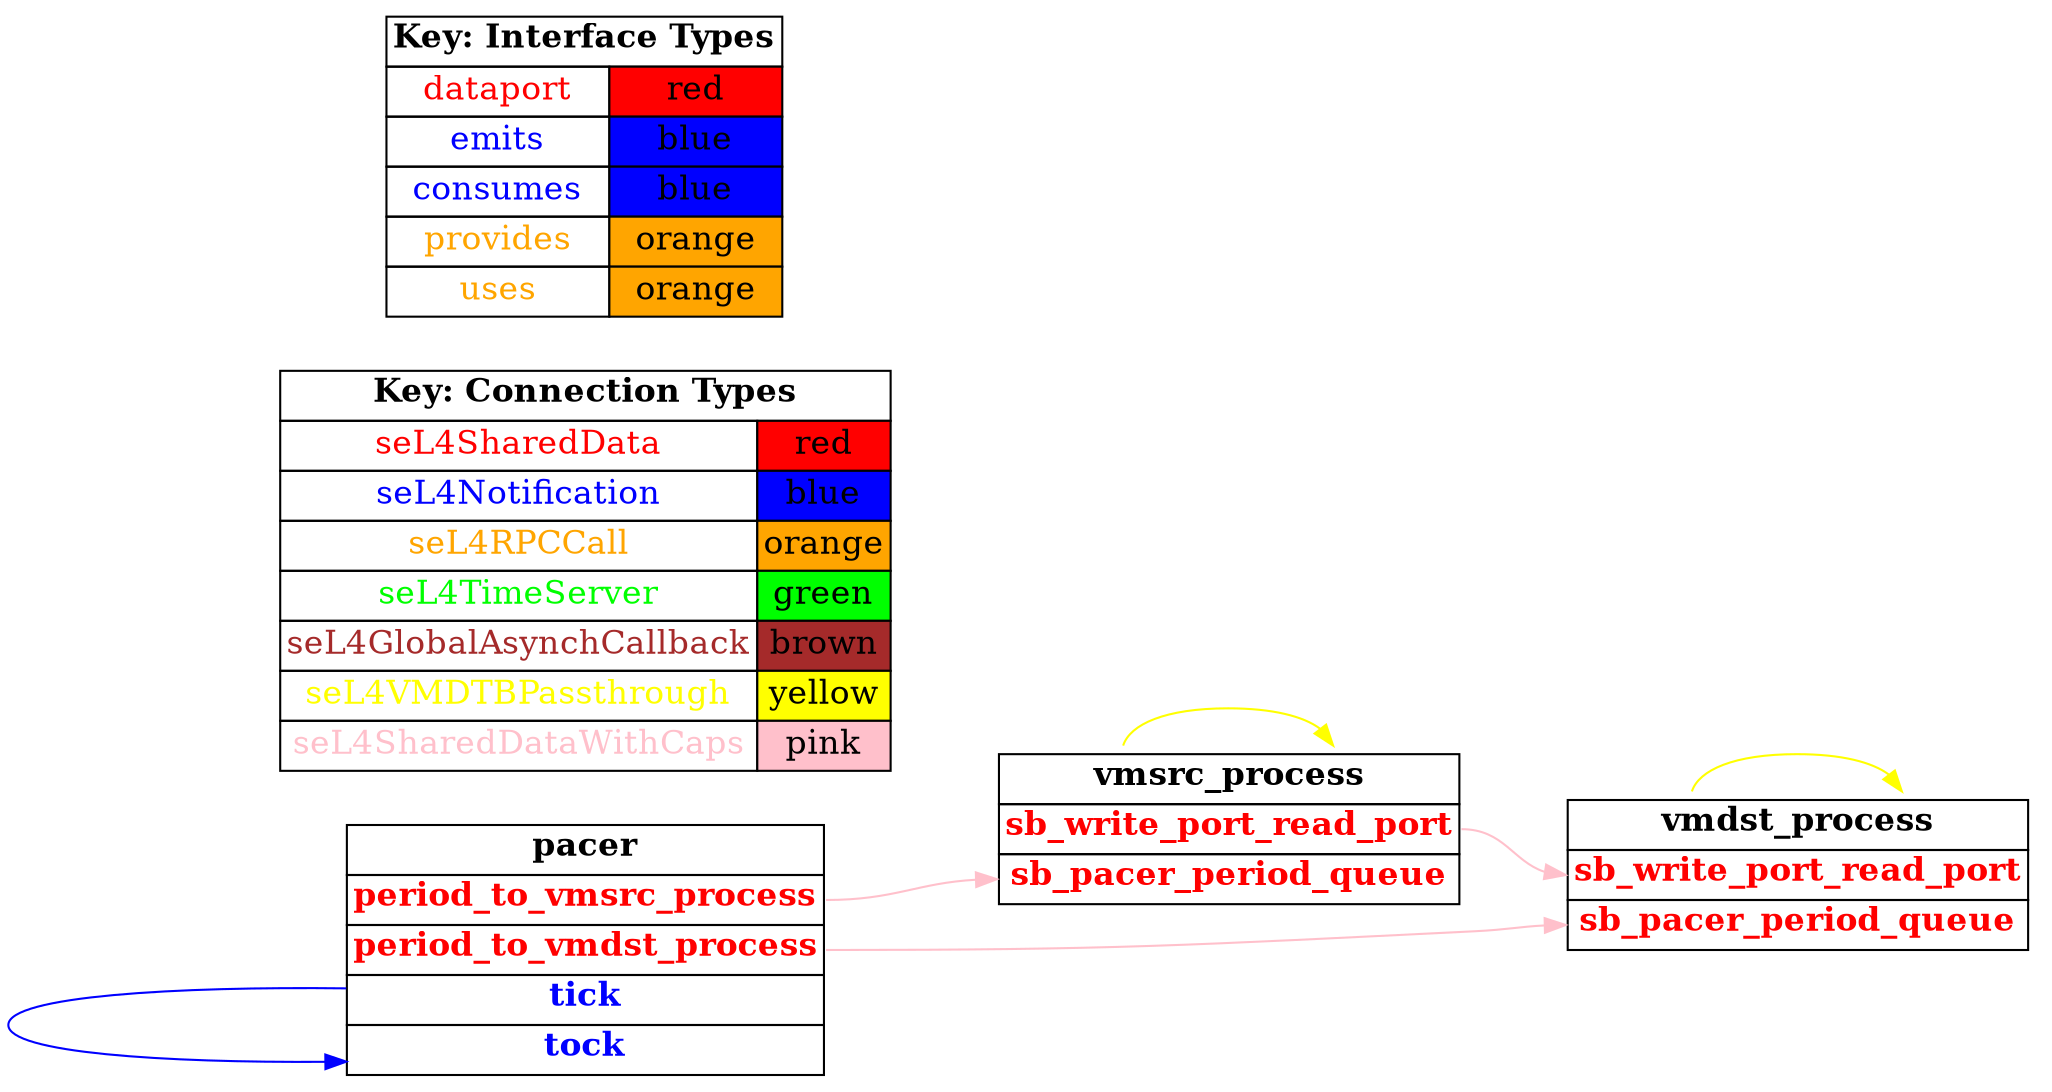 digraph g {
graph [
  overlap = false,
  rankdir = "LR"
];
node [
  fontsize = "16",
  shape = "ellipse"
];
edge [
];

vmsrc_process [
  label=<
    <TABLE BORDER="0" CELLBORDER="1" CELLSPACING="0">
      <TR><TD><B>vmsrc_process</B></TD></TR>
      <TR><TD PORT="sb_write_port_read_port"><FONT COLOR="red"><B>sb_write_port_read_port</B></FONT></TD></TR>
      <TR><TD PORT="sb_pacer_period_queue"><FONT COLOR="red"><B>sb_pacer_period_queue</B></FONT></TD></TR>"
    </TABLE>
  >
  shape=plaintext
];

vmdst_process [
  label=<
    <TABLE BORDER="0" CELLBORDER="1" CELLSPACING="0">
      <TR><TD><B>vmdst_process</B></TD></TR>
      <TR><TD PORT="sb_write_port_read_port"><FONT COLOR="red"><B>sb_write_port_read_port</B></FONT></TD></TR>
      <TR><TD PORT="sb_pacer_period_queue"><FONT COLOR="red"><B>sb_pacer_period_queue</B></FONT></TD></TR>"
    </TABLE>
  >
  shape=plaintext
];

pacer [
  label=<
    <TABLE BORDER="0" CELLBORDER="1" CELLSPACING="0">
      <TR><TD><B>pacer</B></TD></TR>
      <TR><TD PORT="period_to_vmsrc_process"><FONT COLOR="red"><B>period_to_vmsrc_process</B></FONT></TD></TR>
      <TR><TD PORT="period_to_vmdst_process"><FONT COLOR="red"><B>period_to_vmdst_process</B></FONT></TD></TR>
      <TR><TD PORT="tick"><FONT COLOR="blue"><B>tick</B></FONT></TD></TR>
      <TR><TD PORT="tock"><FONT COLOR="blue"><B>tock</B></FONT></TD></TR>"
    </TABLE>
  >
  shape=plaintext
];

connectiontypekey [
  label=<
   <TABLE BORDER="0" CELLBORDER="1" CELLSPACING="0">
     <TR><TD COLSPAN="2"><B>Key: Connection Types</B></TD></TR>
     <TR><TD><FONT COLOR="red">seL4SharedData</FONT></TD><TD BGCOLOR="red">red</TD></TR>
     <TR><TD><FONT COLOR="blue">seL4Notification</FONT></TD><TD BGCOLOR="blue">blue</TD></TR>
     <TR><TD><FONT COLOR="orange">seL4RPCCall</FONT></TD><TD BGCOLOR="orange">orange</TD></TR>
     <TR><TD><FONT COLOR="green">seL4TimeServer</FONT></TD><TD BGCOLOR="green">green</TD></TR>
     <TR><TD><FONT COLOR="brown">seL4GlobalAsynchCallback</FONT></TD><TD BGCOLOR="brown">brown</TD></TR>
     <TR><TD><FONT COLOR="yellow">seL4VMDTBPassthrough</FONT></TD><TD BGCOLOR="yellow">yellow</TD></TR>
     <TR><TD><FONT COLOR="pink">seL4SharedDataWithCaps</FONT></TD><TD BGCOLOR="pink">pink</TD></TR>
   </TABLE>
  >
  shape=plaintext
];

interfacetypekey [
  label=<
   <TABLE BORDER="0" CELLBORDER="1" CELLSPACING="0">
     <TR><TD COLSPAN="2"><B>Key: Interface Types</B></TD></TR>
     <TR><TD><FONT COLOR="red">dataport</FONT></TD><TD BGCOLOR="red">red</TD></TR>
     <TR><TD><FONT COLOR="blue">emits</FONT></TD><TD BGCOLOR="blue">blue</TD></TR>
     <TR><TD><FONT COLOR="blue">consumes</FONT></TD><TD BGCOLOR="blue">blue</TD></TR>
     <TR><TD><FONT COLOR="orange">provides</FONT></TD><TD BGCOLOR="orange">orange</TD></TR>
     <TR><TD><FONT COLOR="orange">uses</FONT></TD><TD BGCOLOR="orange">orange</TD></TR>
   </TABLE>
  >
  shape=plaintext
];

"vmsrc_process":dtb_self -> "vmsrc_process":dtb [
  color="yellow"
  //label = "seL4VMDTBPassthrough"
  id = conn1
];

"vmdst_process":dtb_self -> "vmdst_process":dtb [
  color="yellow"
  //label = "seL4VMDTBPassthrough"
  id = conn2
];

"vmsrc_process":sb_write_port_read_port -> "vmdst_process":sb_write_port_read_port [
  color="pink"
  //label = "seL4SharedDataWithCaps"
  id = conn3
];

"pacer":tick -> "pacer":tock [
  color="blue"
  //label = "seL4Notification"
  id = conn4
];

"pacer":period_to_vmsrc_process -> "vmsrc_process":sb_pacer_period_queue [
  color="pink"
  //label = "seL4SharedDataWithCaps"
  id = conn5
];

"pacer":period_to_vmdst_process -> "vmdst_process":sb_pacer_period_queue [
  color="pink"
  //label = "seL4SharedDataWithCaps"
  id = conn6
];

}